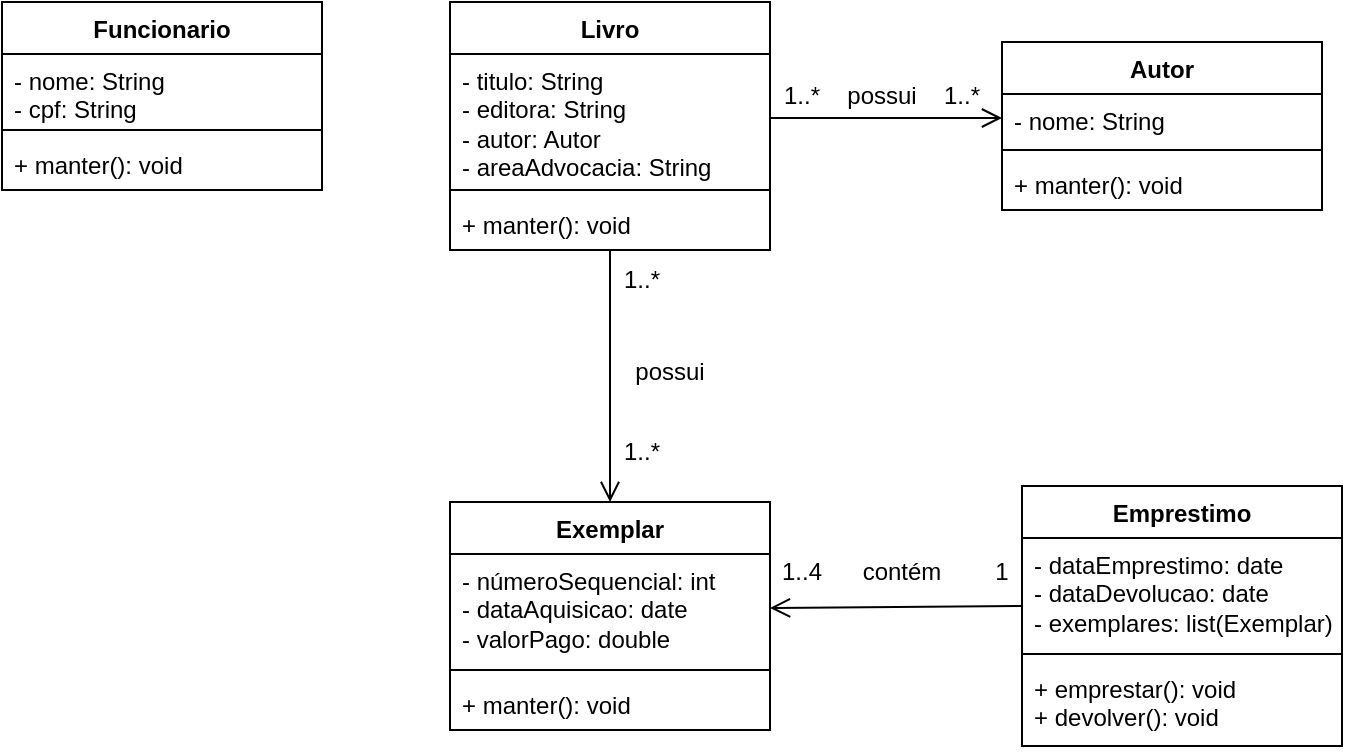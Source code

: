 <mxfile version="22.0.8" type="device">
  <diagram id="u1c8wh389Q2MfMVn5OcI" name="Página-1">
    <mxGraphModel dx="954" dy="642" grid="1" gridSize="10" guides="1" tooltips="1" connect="1" arrows="1" fold="1" page="1" pageScale="1" pageWidth="827" pageHeight="1169" math="0" shadow="0">
      <root>
        <mxCell id="0" />
        <mxCell id="1" parent="0" />
        <mxCell id="HSWZ_5HLNPrGmf86UmQJ-1" value="Funcionario" style="swimlane;fontStyle=1;align=center;verticalAlign=top;childLayout=stackLayout;horizontal=1;startSize=26;horizontalStack=0;resizeParent=1;resizeParentMax=0;resizeLast=0;collapsible=1;marginBottom=0;whiteSpace=wrap;html=1;" vertex="1" parent="1">
          <mxGeometry x="110" y="80" width="160" height="94" as="geometry" />
        </mxCell>
        <mxCell id="HSWZ_5HLNPrGmf86UmQJ-2" value="- nome: String&lt;br&gt;- cpf: String&lt;br&gt;" style="text;strokeColor=none;fillColor=none;align=left;verticalAlign=top;spacingLeft=4;spacingRight=4;overflow=hidden;rotatable=0;points=[[0,0.5],[1,0.5]];portConstraint=eastwest;whiteSpace=wrap;html=1;" vertex="1" parent="HSWZ_5HLNPrGmf86UmQJ-1">
          <mxGeometry y="26" width="160" height="34" as="geometry" />
        </mxCell>
        <mxCell id="HSWZ_5HLNPrGmf86UmQJ-3" value="" style="line;strokeWidth=1;fillColor=none;align=left;verticalAlign=middle;spacingTop=-1;spacingLeft=3;spacingRight=3;rotatable=0;labelPosition=right;points=[];portConstraint=eastwest;strokeColor=inherit;" vertex="1" parent="HSWZ_5HLNPrGmf86UmQJ-1">
          <mxGeometry y="60" width="160" height="8" as="geometry" />
        </mxCell>
        <mxCell id="HSWZ_5HLNPrGmf86UmQJ-4" value="+ manter(): void" style="text;strokeColor=none;fillColor=none;align=left;verticalAlign=top;spacingLeft=4;spacingRight=4;overflow=hidden;rotatable=0;points=[[0,0.5],[1,0.5]];portConstraint=eastwest;whiteSpace=wrap;html=1;" vertex="1" parent="HSWZ_5HLNPrGmf86UmQJ-1">
          <mxGeometry y="68" width="160" height="26" as="geometry" />
        </mxCell>
        <mxCell id="HSWZ_5HLNPrGmf86UmQJ-5" value="Livro" style="swimlane;fontStyle=1;align=center;verticalAlign=top;childLayout=stackLayout;horizontal=1;startSize=26;horizontalStack=0;resizeParent=1;resizeParentMax=0;resizeLast=0;collapsible=1;marginBottom=0;whiteSpace=wrap;html=1;" vertex="1" parent="1">
          <mxGeometry x="334" y="80" width="160" height="124" as="geometry" />
        </mxCell>
        <mxCell id="HSWZ_5HLNPrGmf86UmQJ-6" value="- titulo: String&lt;br&gt;- editora: String&lt;br&gt;- autor: Autor&lt;br&gt;- areaAdvocacia: String" style="text;strokeColor=none;fillColor=none;align=left;verticalAlign=top;spacingLeft=4;spacingRight=4;overflow=hidden;rotatable=0;points=[[0,0.5],[1,0.5]];portConstraint=eastwest;whiteSpace=wrap;html=1;" vertex="1" parent="HSWZ_5HLNPrGmf86UmQJ-5">
          <mxGeometry y="26" width="160" height="64" as="geometry" />
        </mxCell>
        <mxCell id="HSWZ_5HLNPrGmf86UmQJ-7" value="" style="line;strokeWidth=1;fillColor=none;align=left;verticalAlign=middle;spacingTop=-1;spacingLeft=3;spacingRight=3;rotatable=0;labelPosition=right;points=[];portConstraint=eastwest;strokeColor=inherit;" vertex="1" parent="HSWZ_5HLNPrGmf86UmQJ-5">
          <mxGeometry y="90" width="160" height="8" as="geometry" />
        </mxCell>
        <mxCell id="HSWZ_5HLNPrGmf86UmQJ-8" value="+ manter(): void" style="text;strokeColor=none;fillColor=none;align=left;verticalAlign=top;spacingLeft=4;spacingRight=4;overflow=hidden;rotatable=0;points=[[0,0.5],[1,0.5]];portConstraint=eastwest;whiteSpace=wrap;html=1;" vertex="1" parent="HSWZ_5HLNPrGmf86UmQJ-5">
          <mxGeometry y="98" width="160" height="26" as="geometry" />
        </mxCell>
        <mxCell id="HSWZ_5HLNPrGmf86UmQJ-9" value="Autor" style="swimlane;fontStyle=1;align=center;verticalAlign=top;childLayout=stackLayout;horizontal=1;startSize=26;horizontalStack=0;resizeParent=1;resizeParentMax=0;resizeLast=0;collapsible=1;marginBottom=0;whiteSpace=wrap;html=1;" vertex="1" parent="1">
          <mxGeometry x="610" y="100" width="160" height="84" as="geometry" />
        </mxCell>
        <mxCell id="HSWZ_5HLNPrGmf86UmQJ-10" value="- nome: String" style="text;strokeColor=none;fillColor=none;align=left;verticalAlign=top;spacingLeft=4;spacingRight=4;overflow=hidden;rotatable=0;points=[[0,0.5],[1,0.5]];portConstraint=eastwest;whiteSpace=wrap;html=1;" vertex="1" parent="HSWZ_5HLNPrGmf86UmQJ-9">
          <mxGeometry y="26" width="160" height="24" as="geometry" />
        </mxCell>
        <mxCell id="HSWZ_5HLNPrGmf86UmQJ-11" value="" style="line;strokeWidth=1;fillColor=none;align=left;verticalAlign=middle;spacingTop=-1;spacingLeft=3;spacingRight=3;rotatable=0;labelPosition=right;points=[];portConstraint=eastwest;strokeColor=inherit;" vertex="1" parent="HSWZ_5HLNPrGmf86UmQJ-9">
          <mxGeometry y="50" width="160" height="8" as="geometry" />
        </mxCell>
        <mxCell id="HSWZ_5HLNPrGmf86UmQJ-12" value="+ manter(): void" style="text;strokeColor=none;fillColor=none;align=left;verticalAlign=top;spacingLeft=4;spacingRight=4;overflow=hidden;rotatable=0;points=[[0,0.5],[1,0.5]];portConstraint=eastwest;whiteSpace=wrap;html=1;" vertex="1" parent="HSWZ_5HLNPrGmf86UmQJ-9">
          <mxGeometry y="58" width="160" height="26" as="geometry" />
        </mxCell>
        <mxCell id="HSWZ_5HLNPrGmf86UmQJ-14" value="" style="endArrow=open;startArrow=none;endFill=0;startFill=0;endSize=8;html=1;verticalAlign=bottom;labelBackgroundColor=none;strokeWidth=1;rounded=0;exitX=1;exitY=0.5;exitDx=0;exitDy=0;entryX=0;entryY=0.5;entryDx=0;entryDy=0;" edge="1" parent="1" source="HSWZ_5HLNPrGmf86UmQJ-6" target="HSWZ_5HLNPrGmf86UmQJ-10">
          <mxGeometry width="160" relative="1" as="geometry">
            <mxPoint x="330" y="340" as="sourcePoint" />
            <mxPoint x="490" y="340" as="targetPoint" />
          </mxGeometry>
        </mxCell>
        <mxCell id="HSWZ_5HLNPrGmf86UmQJ-15" value="possui" style="text;html=1;strokeColor=none;fillColor=none;align=center;verticalAlign=middle;whiteSpace=wrap;rounded=0;" vertex="1" parent="1">
          <mxGeometry x="520" y="112" width="60" height="30" as="geometry" />
        </mxCell>
        <mxCell id="HSWZ_5HLNPrGmf86UmQJ-16" value="1..*" style="text;html=1;strokeColor=none;fillColor=none;align=center;verticalAlign=middle;whiteSpace=wrap;rounded=0;" vertex="1" parent="1">
          <mxGeometry x="480" y="112" width="60" height="30" as="geometry" />
        </mxCell>
        <mxCell id="HSWZ_5HLNPrGmf86UmQJ-17" value="1..*" style="text;html=1;strokeColor=none;fillColor=none;align=center;verticalAlign=middle;whiteSpace=wrap;rounded=0;" vertex="1" parent="1">
          <mxGeometry x="560" y="112" width="60" height="30" as="geometry" />
        </mxCell>
        <mxCell id="HSWZ_5HLNPrGmf86UmQJ-18" value="Exemplar" style="swimlane;fontStyle=1;align=center;verticalAlign=top;childLayout=stackLayout;horizontal=1;startSize=26;horizontalStack=0;resizeParent=1;resizeParentMax=0;resizeLast=0;collapsible=1;marginBottom=0;whiteSpace=wrap;html=1;" vertex="1" parent="1">
          <mxGeometry x="334" y="330" width="160" height="114" as="geometry" />
        </mxCell>
        <mxCell id="HSWZ_5HLNPrGmf86UmQJ-19" value="- númeroSequencial: int&lt;br&gt;- dataAquisicao: date&lt;br&gt;- valorPago: double" style="text;strokeColor=none;fillColor=none;align=left;verticalAlign=top;spacingLeft=4;spacingRight=4;overflow=hidden;rotatable=0;points=[[0,0.5],[1,0.5]];portConstraint=eastwest;whiteSpace=wrap;html=1;" vertex="1" parent="HSWZ_5HLNPrGmf86UmQJ-18">
          <mxGeometry y="26" width="160" height="54" as="geometry" />
        </mxCell>
        <mxCell id="HSWZ_5HLNPrGmf86UmQJ-20" value="" style="line;strokeWidth=1;fillColor=none;align=left;verticalAlign=middle;spacingTop=-1;spacingLeft=3;spacingRight=3;rotatable=0;labelPosition=right;points=[];portConstraint=eastwest;strokeColor=inherit;" vertex="1" parent="HSWZ_5HLNPrGmf86UmQJ-18">
          <mxGeometry y="80" width="160" height="8" as="geometry" />
        </mxCell>
        <mxCell id="HSWZ_5HLNPrGmf86UmQJ-21" value="+ manter(): void" style="text;strokeColor=none;fillColor=none;align=left;verticalAlign=top;spacingLeft=4;spacingRight=4;overflow=hidden;rotatable=0;points=[[0,0.5],[1,0.5]];portConstraint=eastwest;whiteSpace=wrap;html=1;" vertex="1" parent="HSWZ_5HLNPrGmf86UmQJ-18">
          <mxGeometry y="88" width="160" height="26" as="geometry" />
        </mxCell>
        <mxCell id="HSWZ_5HLNPrGmf86UmQJ-25" value="" style="endArrow=open;startArrow=none;endFill=0;startFill=0;endSize=8;html=1;verticalAlign=bottom;labelBackgroundColor=none;strokeWidth=1;rounded=0;entryX=0.5;entryY=0;entryDx=0;entryDy=0;" edge="1" parent="1" source="HSWZ_5HLNPrGmf86UmQJ-8" target="HSWZ_5HLNPrGmf86UmQJ-18">
          <mxGeometry width="160" relative="1" as="geometry">
            <mxPoint x="360" y="270" as="sourcePoint" />
            <mxPoint x="494" y="270" as="targetPoint" />
          </mxGeometry>
        </mxCell>
        <mxCell id="HSWZ_5HLNPrGmf86UmQJ-26" value="possui" style="text;html=1;strokeColor=none;fillColor=none;align=center;verticalAlign=middle;whiteSpace=wrap;rounded=0;" vertex="1" parent="1">
          <mxGeometry x="414" y="250" width="60" height="30" as="geometry" />
        </mxCell>
        <mxCell id="HSWZ_5HLNPrGmf86UmQJ-27" value="1..*" style="text;html=1;strokeColor=none;fillColor=none;align=center;verticalAlign=middle;whiteSpace=wrap;rounded=0;" vertex="1" parent="1">
          <mxGeometry x="400" y="204" width="60" height="30" as="geometry" />
        </mxCell>
        <mxCell id="HSWZ_5HLNPrGmf86UmQJ-28" value="1..*" style="text;html=1;strokeColor=none;fillColor=none;align=center;verticalAlign=middle;whiteSpace=wrap;rounded=0;" vertex="1" parent="1">
          <mxGeometry x="400" y="290" width="60" height="30" as="geometry" />
        </mxCell>
        <mxCell id="HSWZ_5HLNPrGmf86UmQJ-29" value="Emprestimo" style="swimlane;fontStyle=1;align=center;verticalAlign=top;childLayout=stackLayout;horizontal=1;startSize=26;horizontalStack=0;resizeParent=1;resizeParentMax=0;resizeLast=0;collapsible=1;marginBottom=0;whiteSpace=wrap;html=1;" vertex="1" parent="1">
          <mxGeometry x="620" y="322" width="160" height="130" as="geometry" />
        </mxCell>
        <mxCell id="HSWZ_5HLNPrGmf86UmQJ-30" value="- dataEmprestimo: date&lt;br&gt;- dataDevolucao: date&lt;br&gt;- exemplares: list(Exemplar)" style="text;strokeColor=none;fillColor=none;align=left;verticalAlign=top;spacingLeft=4;spacingRight=4;overflow=hidden;rotatable=0;points=[[0,0.5],[1,0.5]];portConstraint=eastwest;whiteSpace=wrap;html=1;" vertex="1" parent="HSWZ_5HLNPrGmf86UmQJ-29">
          <mxGeometry y="26" width="160" height="54" as="geometry" />
        </mxCell>
        <mxCell id="HSWZ_5HLNPrGmf86UmQJ-31" value="" style="line;strokeWidth=1;fillColor=none;align=left;verticalAlign=middle;spacingTop=-1;spacingLeft=3;spacingRight=3;rotatable=0;labelPosition=right;points=[];portConstraint=eastwest;strokeColor=inherit;" vertex="1" parent="HSWZ_5HLNPrGmf86UmQJ-29">
          <mxGeometry y="80" width="160" height="8" as="geometry" />
        </mxCell>
        <mxCell id="HSWZ_5HLNPrGmf86UmQJ-32" value="+ emprestar(): void&lt;br&gt;+ devolver(): void" style="text;strokeColor=none;fillColor=none;align=left;verticalAlign=top;spacingLeft=4;spacingRight=4;overflow=hidden;rotatable=0;points=[[0,0.5],[1,0.5]];portConstraint=eastwest;whiteSpace=wrap;html=1;" vertex="1" parent="HSWZ_5HLNPrGmf86UmQJ-29">
          <mxGeometry y="88" width="160" height="42" as="geometry" />
        </mxCell>
        <mxCell id="HSWZ_5HLNPrGmf86UmQJ-37" value="" style="endArrow=open;startArrow=none;endFill=0;startFill=0;endSize=8;html=1;verticalAlign=bottom;labelBackgroundColor=none;strokeWidth=1;rounded=0;exitX=0;exitY=0.63;exitDx=0;exitDy=0;entryX=1;entryY=0.5;entryDx=0;entryDy=0;exitPerimeter=0;" edge="1" parent="1" source="HSWZ_5HLNPrGmf86UmQJ-30" target="HSWZ_5HLNPrGmf86UmQJ-19">
          <mxGeometry width="160" relative="1" as="geometry">
            <mxPoint x="540" y="280" as="sourcePoint" />
            <mxPoint x="656" y="280" as="targetPoint" />
          </mxGeometry>
        </mxCell>
        <mxCell id="HSWZ_5HLNPrGmf86UmQJ-38" value="contém" style="text;html=1;strokeColor=none;fillColor=none;align=center;verticalAlign=middle;whiteSpace=wrap;rounded=0;" vertex="1" parent="1">
          <mxGeometry x="530" y="350" width="60" height="30" as="geometry" />
        </mxCell>
        <mxCell id="HSWZ_5HLNPrGmf86UmQJ-39" value="1..4" style="text;html=1;strokeColor=none;fillColor=none;align=center;verticalAlign=middle;whiteSpace=wrap;rounded=0;" vertex="1" parent="1">
          <mxGeometry x="480" y="350" width="60" height="30" as="geometry" />
        </mxCell>
        <mxCell id="HSWZ_5HLNPrGmf86UmQJ-40" value="1" style="text;html=1;strokeColor=none;fillColor=none;align=center;verticalAlign=middle;whiteSpace=wrap;rounded=0;" vertex="1" parent="1">
          <mxGeometry x="580" y="350" width="60" height="30" as="geometry" />
        </mxCell>
      </root>
    </mxGraphModel>
  </diagram>
</mxfile>
